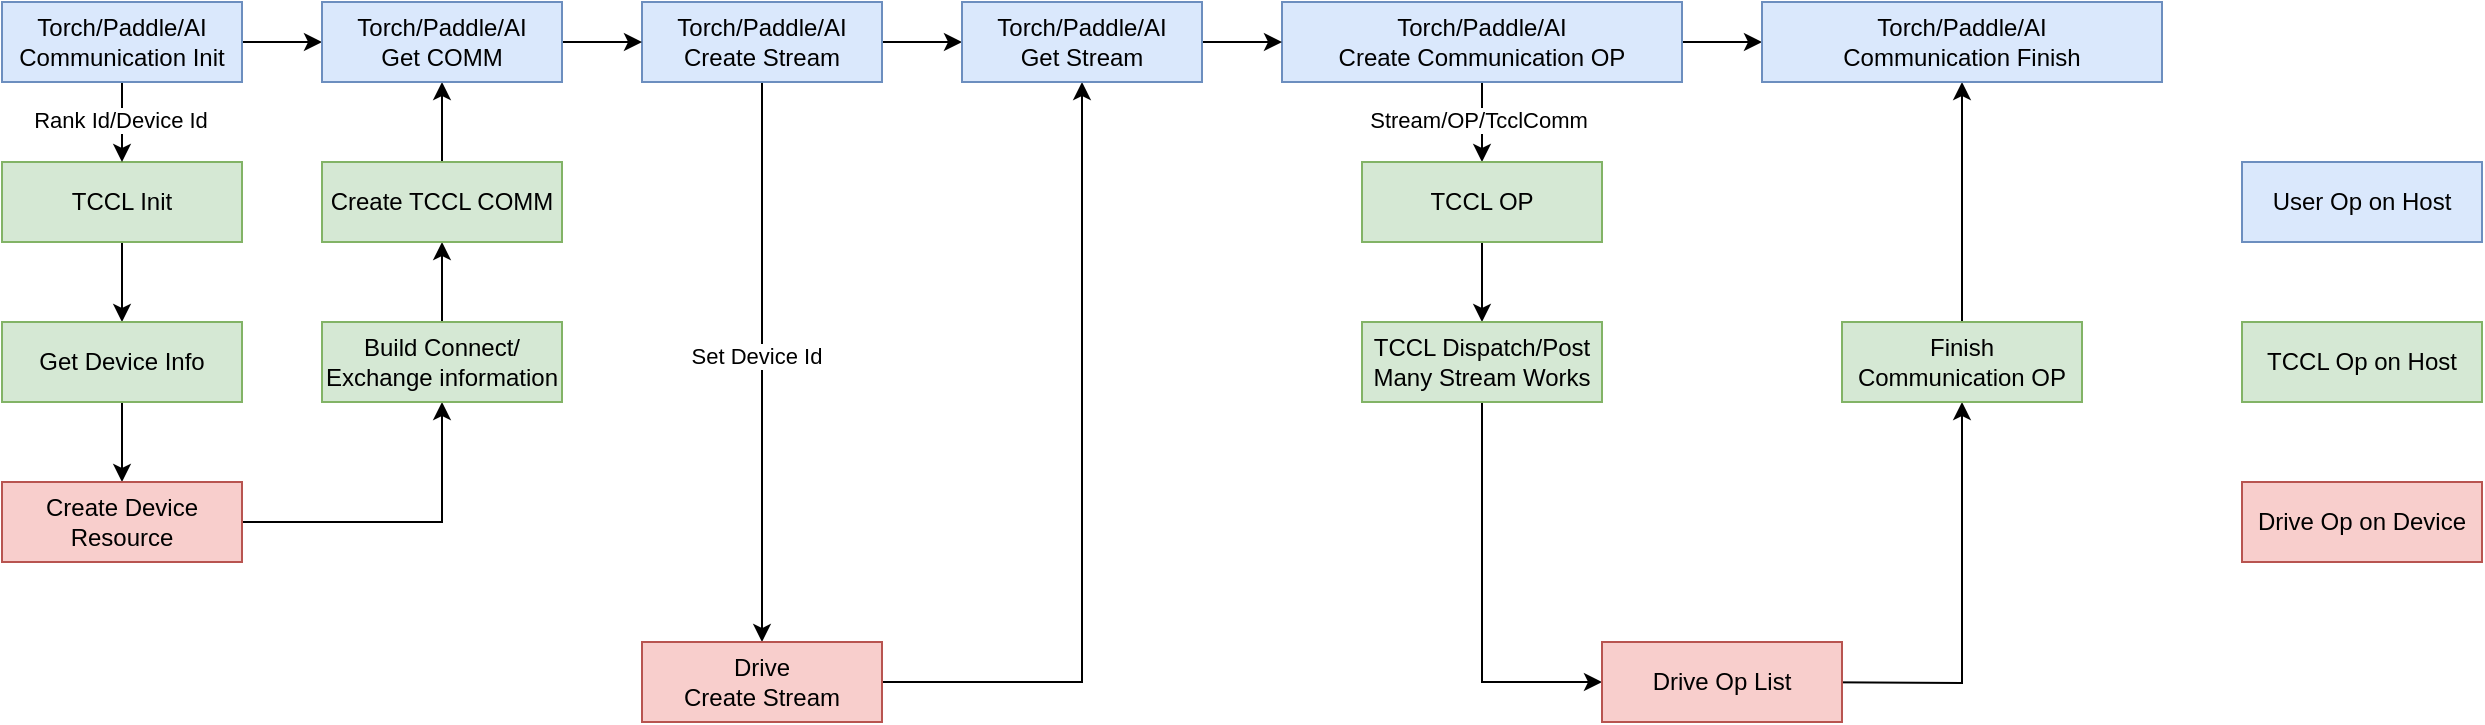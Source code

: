 <mxfile version="22.1.11" type="github">
  <diagram name="Page-1" id="lBZ7qOmIiFW0Qeo22iZf">
    <mxGraphModel dx="2074" dy="1146" grid="1" gridSize="10" guides="1" tooltips="1" connect="1" arrows="1" fold="1" page="1" pageScale="1" pageWidth="850" pageHeight="1100" math="0" shadow="0">
      <root>
        <mxCell id="0" />
        <mxCell id="1" parent="0" />
        <mxCell id="jtb9o_WqS0qLVP6b7EF8-3" value="" style="edgeStyle=orthogonalEdgeStyle;rounded=0;orthogonalLoop=1;jettySize=auto;html=1;" edge="1" parent="1" source="jtb9o_WqS0qLVP6b7EF8-1" target="jtb9o_WqS0qLVP6b7EF8-2">
          <mxGeometry relative="1" as="geometry" />
        </mxCell>
        <mxCell id="jtb9o_WqS0qLVP6b7EF8-11" value="Stream/OP/TcclComm" style="edgeLabel;html=1;align=center;verticalAlign=middle;resizable=0;points=[];" vertex="1" connectable="0" parent="jtb9o_WqS0qLVP6b7EF8-3">
          <mxGeometry x="-0.075" y="-2" relative="1" as="geometry">
            <mxPoint as="offset" />
          </mxGeometry>
        </mxCell>
        <mxCell id="jtb9o_WqS0qLVP6b7EF8-51" value="" style="edgeStyle=orthogonalEdgeStyle;rounded=0;orthogonalLoop=1;jettySize=auto;html=1;" edge="1" parent="1" source="jtb9o_WqS0qLVP6b7EF8-1" target="jtb9o_WqS0qLVP6b7EF8-43">
          <mxGeometry relative="1" as="geometry" />
        </mxCell>
        <mxCell id="jtb9o_WqS0qLVP6b7EF8-1" value="Torch/Paddle/AI&lt;br&gt;Create Communication OP" style="rounded=0;whiteSpace=wrap;html=1;fillColor=#dae8fc;strokeColor=#6c8ebf;" vertex="1" parent="1">
          <mxGeometry x="840" y="200" width="200" height="40" as="geometry" />
        </mxCell>
        <mxCell id="jtb9o_WqS0qLVP6b7EF8-5" value="" style="edgeStyle=orthogonalEdgeStyle;rounded=0;orthogonalLoop=1;jettySize=auto;html=1;" edge="1" parent="1" source="jtb9o_WqS0qLVP6b7EF8-2" target="jtb9o_WqS0qLVP6b7EF8-4">
          <mxGeometry relative="1" as="geometry">
            <Array as="points">
              <mxPoint x="940" y="380" />
            </Array>
          </mxGeometry>
        </mxCell>
        <mxCell id="jtb9o_WqS0qLVP6b7EF8-2" value="TCCL OP" style="rounded=0;whiteSpace=wrap;html=1;fillColor=#d5e8d4;strokeColor=#82b366;" vertex="1" parent="1">
          <mxGeometry x="880" y="280" width="120" height="40" as="geometry" />
        </mxCell>
        <mxCell id="jtb9o_WqS0qLVP6b7EF8-10" value="" style="edgeStyle=orthogonalEdgeStyle;rounded=0;orthogonalLoop=1;jettySize=auto;html=1;" edge="1" parent="1" source="jtb9o_WqS0qLVP6b7EF8-4" target="jtb9o_WqS0qLVP6b7EF8-6">
          <mxGeometry relative="1" as="geometry">
            <Array as="points">
              <mxPoint x="1100" y="540" />
            </Array>
          </mxGeometry>
        </mxCell>
        <mxCell id="jtb9o_WqS0qLVP6b7EF8-4" value="TCCL Dispatch/Post Many Stream Works" style="rounded=0;whiteSpace=wrap;html=1;fillColor=#d5e8d4;strokeColor=#82b366;" vertex="1" parent="1">
          <mxGeometry x="880" y="360" width="120" height="40" as="geometry" />
        </mxCell>
        <mxCell id="jtb9o_WqS0qLVP6b7EF8-23" value="" style="edgeStyle=orthogonalEdgeStyle;rounded=0;orthogonalLoop=1;jettySize=auto;html=1;" edge="1" parent="1" target="jtb9o_WqS0qLVP6b7EF8-22">
          <mxGeometry relative="1" as="geometry">
            <mxPoint x="1080" y="540" as="sourcePoint" />
          </mxGeometry>
        </mxCell>
        <mxCell id="jtb9o_WqS0qLVP6b7EF8-6" value="Drive Op List" style="rounded=0;whiteSpace=wrap;html=1;fillColor=#f8cecc;strokeColor=#b85450;" vertex="1" parent="1">
          <mxGeometry x="1000" y="520" width="120" height="40" as="geometry" />
        </mxCell>
        <mxCell id="jtb9o_WqS0qLVP6b7EF8-25" value="" style="edgeStyle=orthogonalEdgeStyle;rounded=0;orthogonalLoop=1;jettySize=auto;html=1;entryX=0.5;entryY=0;entryDx=0;entryDy=0;" edge="1" parent="1" source="jtb9o_WqS0qLVP6b7EF8-12" target="jtb9o_WqS0qLVP6b7EF8-24">
          <mxGeometry relative="1" as="geometry">
            <Array as="points">
              <mxPoint x="260" y="350" />
              <mxPoint x="260" y="350" />
            </Array>
          </mxGeometry>
        </mxCell>
        <mxCell id="jtb9o_WqS0qLVP6b7EF8-12" value="TCCL Init" style="rounded=0;whiteSpace=wrap;html=1;fillColor=#d5e8d4;strokeColor=#82b366;" vertex="1" parent="1">
          <mxGeometry x="200" y="280" width="120" height="40" as="geometry" />
        </mxCell>
        <mxCell id="jtb9o_WqS0qLVP6b7EF8-15" value="" style="edgeStyle=orthogonalEdgeStyle;rounded=0;orthogonalLoop=1;jettySize=auto;html=1;" edge="1" parent="1" source="jtb9o_WqS0qLVP6b7EF8-13" target="jtb9o_WqS0qLVP6b7EF8-12">
          <mxGeometry relative="1" as="geometry" />
        </mxCell>
        <mxCell id="jtb9o_WqS0qLVP6b7EF8-16" value="Rank Id/Device Id" style="edgeLabel;html=1;align=center;verticalAlign=middle;resizable=0;points=[];" vertex="1" connectable="0" parent="jtb9o_WqS0qLVP6b7EF8-15">
          <mxGeometry x="-0.075" y="-1" relative="1" as="geometry">
            <mxPoint as="offset" />
          </mxGeometry>
        </mxCell>
        <mxCell id="jtb9o_WqS0qLVP6b7EF8-47" value="" style="edgeStyle=orthogonalEdgeStyle;rounded=0;orthogonalLoop=1;jettySize=auto;html=1;" edge="1" parent="1" source="jtb9o_WqS0qLVP6b7EF8-13" target="jtb9o_WqS0qLVP6b7EF8-32">
          <mxGeometry relative="1" as="geometry" />
        </mxCell>
        <mxCell id="jtb9o_WqS0qLVP6b7EF8-13" value="Torch/Paddle/AI&lt;br&gt;Communication Init" style="rounded=0;whiteSpace=wrap;html=1;fillColor=#dae8fc;strokeColor=#6c8ebf;" vertex="1" parent="1">
          <mxGeometry x="200" y="200" width="120" height="40" as="geometry" />
        </mxCell>
        <mxCell id="jtb9o_WqS0qLVP6b7EF8-37" value="" style="edgeStyle=orthogonalEdgeStyle;rounded=0;orthogonalLoop=1;jettySize=auto;html=1;" edge="1" parent="1" source="jtb9o_WqS0qLVP6b7EF8-18" target="jtb9o_WqS0qLVP6b7EF8-36">
          <mxGeometry relative="1" as="geometry" />
        </mxCell>
        <mxCell id="jtb9o_WqS0qLVP6b7EF8-42" value="Set Device Id" style="edgeLabel;html=1;align=center;verticalAlign=middle;resizable=0;points=[];" vertex="1" connectable="0" parent="jtb9o_WqS0qLVP6b7EF8-37">
          <mxGeometry x="-0.021" y="-3" relative="1" as="geometry">
            <mxPoint as="offset" />
          </mxGeometry>
        </mxCell>
        <mxCell id="jtb9o_WqS0qLVP6b7EF8-41" value="" style="edgeStyle=orthogonalEdgeStyle;rounded=0;orthogonalLoop=1;jettySize=auto;html=1;" edge="1" parent="1" source="jtb9o_WqS0qLVP6b7EF8-18" target="jtb9o_WqS0qLVP6b7EF8-38">
          <mxGeometry relative="1" as="geometry" />
        </mxCell>
        <mxCell id="jtb9o_WqS0qLVP6b7EF8-18" value="Torch/Paddle/AI&lt;br&gt;Create Stream" style="rounded=0;whiteSpace=wrap;html=1;fillColor=#dae8fc;strokeColor=#6c8ebf;" vertex="1" parent="1">
          <mxGeometry x="520" y="200" width="120" height="40" as="geometry" />
        </mxCell>
        <mxCell id="jtb9o_WqS0qLVP6b7EF8-44" value="" style="edgeStyle=orthogonalEdgeStyle;rounded=0;orthogonalLoop=1;jettySize=auto;html=1;" edge="1" parent="1" source="jtb9o_WqS0qLVP6b7EF8-22" target="jtb9o_WqS0qLVP6b7EF8-43">
          <mxGeometry relative="1" as="geometry" />
        </mxCell>
        <mxCell id="jtb9o_WqS0qLVP6b7EF8-22" value="Finish Communication OP" style="rounded=0;whiteSpace=wrap;html=1;fillColor=#d5e8d4;strokeColor=#82b366;" vertex="1" parent="1">
          <mxGeometry x="1120" y="360" width="120" height="40" as="geometry" />
        </mxCell>
        <mxCell id="jtb9o_WqS0qLVP6b7EF8-27" value="" style="edgeStyle=orthogonalEdgeStyle;rounded=0;orthogonalLoop=1;jettySize=auto;html=1;" edge="1" parent="1" source="jtb9o_WqS0qLVP6b7EF8-24" target="jtb9o_WqS0qLVP6b7EF8-26">
          <mxGeometry relative="1" as="geometry" />
        </mxCell>
        <mxCell id="jtb9o_WqS0qLVP6b7EF8-24" value="Get Device Info" style="rounded=0;whiteSpace=wrap;html=1;fillColor=#d5e8d4;strokeColor=#82b366;" vertex="1" parent="1">
          <mxGeometry x="200" y="360" width="120" height="40" as="geometry" />
        </mxCell>
        <mxCell id="jtb9o_WqS0qLVP6b7EF8-29" value="" style="edgeStyle=orthogonalEdgeStyle;rounded=0;orthogonalLoop=1;jettySize=auto;html=1;" edge="1" parent="1" source="jtb9o_WqS0qLVP6b7EF8-26" target="jtb9o_WqS0qLVP6b7EF8-28">
          <mxGeometry relative="1" as="geometry" />
        </mxCell>
        <mxCell id="jtb9o_WqS0qLVP6b7EF8-26" value="Create Device Resource" style="rounded=0;whiteSpace=wrap;html=1;fillColor=#f8cecc;strokeColor=#b85450;" vertex="1" parent="1">
          <mxGeometry x="200" y="440" width="120" height="40" as="geometry" />
        </mxCell>
        <mxCell id="jtb9o_WqS0qLVP6b7EF8-31" value="" style="edgeStyle=orthogonalEdgeStyle;rounded=0;orthogonalLoop=1;jettySize=auto;html=1;" edge="1" parent="1" source="jtb9o_WqS0qLVP6b7EF8-28" target="jtb9o_WqS0qLVP6b7EF8-30">
          <mxGeometry relative="1" as="geometry" />
        </mxCell>
        <mxCell id="jtb9o_WqS0qLVP6b7EF8-28" value="Build Connect/&lt;br style=&quot;border-color: var(--border-color);&quot;&gt;Exchange information" style="rounded=0;whiteSpace=wrap;html=1;fillColor=#d5e8d4;strokeColor=#82b366;" vertex="1" parent="1">
          <mxGeometry x="360" y="360" width="120" height="40" as="geometry" />
        </mxCell>
        <mxCell id="jtb9o_WqS0qLVP6b7EF8-34" value="" style="edgeStyle=orthogonalEdgeStyle;rounded=0;orthogonalLoop=1;jettySize=auto;html=1;" edge="1" parent="1" source="jtb9o_WqS0qLVP6b7EF8-30" target="jtb9o_WqS0qLVP6b7EF8-32">
          <mxGeometry relative="1" as="geometry" />
        </mxCell>
        <mxCell id="jtb9o_WqS0qLVP6b7EF8-30" value="Create TCCL COMM" style="rounded=0;whiteSpace=wrap;html=1;fillColor=#d5e8d4;strokeColor=#82b366;" vertex="1" parent="1">
          <mxGeometry x="360" y="280" width="120" height="40" as="geometry" />
        </mxCell>
        <mxCell id="jtb9o_WqS0qLVP6b7EF8-35" value="" style="edgeStyle=orthogonalEdgeStyle;rounded=0;orthogonalLoop=1;jettySize=auto;html=1;" edge="1" parent="1" source="jtb9o_WqS0qLVP6b7EF8-32" target="jtb9o_WqS0qLVP6b7EF8-18">
          <mxGeometry relative="1" as="geometry" />
        </mxCell>
        <mxCell id="jtb9o_WqS0qLVP6b7EF8-32" value="Torch/Paddle/AI&lt;br&gt;Get COMM" style="rounded=0;whiteSpace=wrap;html=1;fillColor=#dae8fc;strokeColor=#6c8ebf;" vertex="1" parent="1">
          <mxGeometry x="360" y="200" width="120" height="40" as="geometry" />
        </mxCell>
        <mxCell id="jtb9o_WqS0qLVP6b7EF8-39" value="" style="edgeStyle=orthogonalEdgeStyle;rounded=0;orthogonalLoop=1;jettySize=auto;html=1;" edge="1" parent="1" source="jtb9o_WqS0qLVP6b7EF8-36" target="jtb9o_WqS0qLVP6b7EF8-38">
          <mxGeometry relative="1" as="geometry" />
        </mxCell>
        <mxCell id="jtb9o_WqS0qLVP6b7EF8-36" value="Drive&lt;br&gt;Create Stream" style="rounded=0;whiteSpace=wrap;html=1;fillColor=#f8cecc;strokeColor=#b85450;" vertex="1" parent="1">
          <mxGeometry x="520" y="520" width="120" height="40" as="geometry" />
        </mxCell>
        <mxCell id="jtb9o_WqS0qLVP6b7EF8-40" value="" style="edgeStyle=orthogonalEdgeStyle;rounded=0;orthogonalLoop=1;jettySize=auto;html=1;" edge="1" parent="1" source="jtb9o_WqS0qLVP6b7EF8-38" target="jtb9o_WqS0qLVP6b7EF8-1">
          <mxGeometry relative="1" as="geometry" />
        </mxCell>
        <mxCell id="jtb9o_WqS0qLVP6b7EF8-38" value="Torch/Paddle/AI&lt;br&gt;Get Stream" style="rounded=0;whiteSpace=wrap;html=1;fillColor=#dae8fc;strokeColor=#6c8ebf;" vertex="1" parent="1">
          <mxGeometry x="680" y="200" width="120" height="40" as="geometry" />
        </mxCell>
        <mxCell id="jtb9o_WqS0qLVP6b7EF8-43" value="Torch/Paddle/AI&lt;br&gt;Communication Finish" style="rounded=0;whiteSpace=wrap;html=1;fillColor=#dae8fc;strokeColor=#6c8ebf;" vertex="1" parent="1">
          <mxGeometry x="1080" y="200" width="200" height="40" as="geometry" />
        </mxCell>
        <mxCell id="jtb9o_WqS0qLVP6b7EF8-48" value="User Op&amp;nbsp;on Host" style="rounded=0;whiteSpace=wrap;html=1;fillColor=#dae8fc;strokeColor=#6c8ebf;" vertex="1" parent="1">
          <mxGeometry x="1320" y="280" width="120" height="40" as="geometry" />
        </mxCell>
        <mxCell id="jtb9o_WqS0qLVP6b7EF8-49" value="TCCL Op on Host" style="rounded=0;whiteSpace=wrap;html=1;fillColor=#d5e8d4;strokeColor=#82b366;" vertex="1" parent="1">
          <mxGeometry x="1320" y="360" width="120" height="40" as="geometry" />
        </mxCell>
        <mxCell id="jtb9o_WqS0qLVP6b7EF8-50" value="Drive Op on Device" style="rounded=0;whiteSpace=wrap;html=1;fillColor=#f8cecc;strokeColor=#b85450;" vertex="1" parent="1">
          <mxGeometry x="1320" y="440" width="120" height="40" as="geometry" />
        </mxCell>
      </root>
    </mxGraphModel>
  </diagram>
</mxfile>
